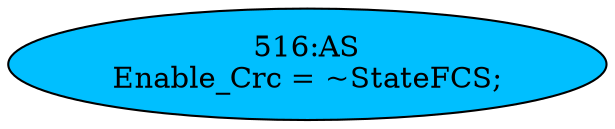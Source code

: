 strict digraph "" {
	node [label="\N"];
	"516:AS"	 [ast="<pyverilog.vparser.ast.Assign object at 0x7ff8274fa990>",
		def_var="['Enable_Crc']",
		fillcolor=deepskyblue,
		label="516:AS
Enable_Crc = ~StateFCS;",
		statements="[]",
		style=filled,
		typ=Assign,
		use_var="['StateFCS']"];
}
